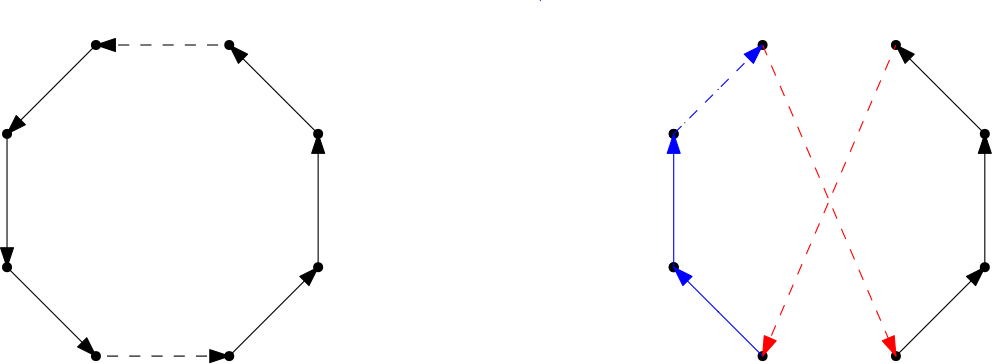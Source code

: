<?xml version="1.0"?>
<!DOCTYPE ipe SYSTEM "ipe.dtd">
<ipe version="70218" creator="Ipe 7.2.28">
<info created="D:20230822142102" modified="D:20230822142149"/>
<ipestyle name="basic">
<symbol name="arrow/arc(spx)">
<path stroke="sym-stroke" fill="sym-stroke" pen="sym-pen">
0 0 m
-1 0.333 l
-1 -0.333 l
h
</path>
</symbol>
<symbol name="arrow/farc(spx)">
<path stroke="sym-stroke" fill="white" pen="sym-pen">
0 0 m
-1 0.333 l
-1 -0.333 l
h
</path>
</symbol>
<symbol name="arrow/ptarc(spx)">
<path stroke="sym-stroke" fill="sym-stroke" pen="sym-pen">
0 0 m
-1 0.333 l
-0.8 0 l
-1 -0.333 l
h
</path>
</symbol>
<symbol name="arrow/fptarc(spx)">
<path stroke="sym-stroke" fill="white" pen="sym-pen">
0 0 m
-1 0.333 l
-0.8 0 l
-1 -0.333 l
h
</path>
</symbol>
<symbol name="mark/circle(sx)" transformations="translations">
<path fill="sym-stroke">
0.6 0 0 0.6 0 0 e
0.4 0 0 0.4 0 0 e
</path>
</symbol>
<symbol name="mark/disk(sx)" transformations="translations">
<path fill="sym-stroke">
0.6 0 0 0.6 0 0 e
</path>
</symbol>
<symbol name="mark/fdisk(sfx)" transformations="translations">
<group>
<path fill="sym-fill">
0.5 0 0 0.5 0 0 e
</path>
<path fill="sym-stroke" fillrule="eofill">
0.6 0 0 0.6 0 0 e
0.4 0 0 0.4 0 0 e
</path>
</group>
</symbol>
<symbol name="mark/box(sx)" transformations="translations">
<path fill="sym-stroke" fillrule="eofill">
-0.6 -0.6 m
0.6 -0.6 l
0.6 0.6 l
-0.6 0.6 l
h
-0.4 -0.4 m
0.4 -0.4 l
0.4 0.4 l
-0.4 0.4 l
h
</path>
</symbol>
<symbol name="mark/square(sx)" transformations="translations">
<path fill="sym-stroke">
-0.6 -0.6 m
0.6 -0.6 l
0.6 0.6 l
-0.6 0.6 l
h
</path>
</symbol>
<symbol name="mark/fsquare(sfx)" transformations="translations">
<group>
<path fill="sym-fill">
-0.5 -0.5 m
0.5 -0.5 l
0.5 0.5 l
-0.5 0.5 l
h
</path>
<path fill="sym-stroke" fillrule="eofill">
-0.6 -0.6 m
0.6 -0.6 l
0.6 0.6 l
-0.6 0.6 l
h
-0.4 -0.4 m
0.4 -0.4 l
0.4 0.4 l
-0.4 0.4 l
h
</path>
</group>
</symbol>
<symbol name="mark/cross(sx)" transformations="translations">
<group>
<path fill="sym-stroke">
-0.43 -0.57 m
0.57 0.43 l
0.43 0.57 l
-0.57 -0.43 l
h
</path>
<path fill="sym-stroke">
-0.43 0.57 m
0.57 -0.43 l
0.43 -0.57 l
-0.57 0.43 l
h
</path>
</group>
</symbol>
<symbol name="arrow/fnormal(spx)">
<path stroke="sym-stroke" fill="white" pen="sym-pen">
0 0 m
-1 0.333 l
-1 -0.333 l
h
</path>
</symbol>
<symbol name="arrow/pointed(spx)">
<path stroke="sym-stroke" fill="sym-stroke" pen="sym-pen">
0 0 m
-1 0.333 l
-0.8 0 l
-1 -0.333 l
h
</path>
</symbol>
<symbol name="arrow/fpointed(spx)">
<path stroke="sym-stroke" fill="white" pen="sym-pen">
0 0 m
-1 0.333 l
-0.8 0 l
-1 -0.333 l
h
</path>
</symbol>
<symbol name="arrow/linear(spx)">
<path stroke="sym-stroke" pen="sym-pen">
-1 0.333 m
0 0 l
-1 -0.333 l
</path>
</symbol>
<symbol name="arrow/fdouble(spx)">
<path stroke="sym-stroke" fill="white" pen="sym-pen">
0 0 m
-1 0.333 l
-1 -0.333 l
h
-1 0 m
-2 0.333 l
-2 -0.333 l
h
</path>
</symbol>
<symbol name="arrow/double(spx)">
<path stroke="sym-stroke" fill="sym-stroke" pen="sym-pen">
0 0 m
-1 0.333 l
-1 -0.333 l
h
-1 0 m
-2 0.333 l
-2 -0.333 l
h
</path>
</symbol>
<symbol name="arrow/mid-normal(spx)">
<path stroke="sym-stroke" fill="sym-stroke" pen="sym-pen">
0.5 0 m
-0.5 0.333 l
-0.5 -0.333 l
h
</path>
</symbol>
<symbol name="arrow/mid-fnormal(spx)">
<path stroke="sym-stroke" fill="white" pen="sym-pen">
0.5 0 m
-0.5 0.333 l
-0.5 -0.333 l
h
</path>
</symbol>
<symbol name="arrow/mid-pointed(spx)">
<path stroke="sym-stroke" fill="sym-stroke" pen="sym-pen">
0.5 0 m
-0.5 0.333 l
-0.3 0 l
-0.5 -0.333 l
h
</path>
</symbol>
<symbol name="arrow/mid-fpointed(spx)">
<path stroke="sym-stroke" fill="white" pen="sym-pen">
0.5 0 m
-0.5 0.333 l
-0.3 0 l
-0.5 -0.333 l
h
</path>
</symbol>
<symbol name="arrow/mid-double(spx)">
<path stroke="sym-stroke" fill="sym-stroke" pen="sym-pen">
1 0 m
0 0.333 l
0 -0.333 l
h
0 0 m
-1 0.333 l
-1 -0.333 l
h
</path>
</symbol>
<symbol name="arrow/mid-fdouble(spx)">
<path stroke="sym-stroke" fill="white" pen="sym-pen">
1 0 m
0 0.333 l
0 -0.333 l
h
0 0 m
-1 0.333 l
-1 -0.333 l
h
</path>
</symbol>
<anglesize name="22.5 deg" value="22.5"/>
<anglesize name="30 deg" value="30"/>
<anglesize name="45 deg" value="45"/>
<anglesize name="60 deg" value="60"/>
<anglesize name="90 deg" value="90"/>
<arrowsize name="large" value="10"/>
<arrowsize name="small" value="5"/>
<arrowsize name="tiny" value="3"/>
<color name="blue" value="0 0 1"/>
<color name="brown" value="0.647 0.165 0.165"/>
<color name="darkblue" value="0 0 0.545"/>
<color name="darkcyan" value="0 0.545 0.545"/>
<color name="darkgray" value="0.663"/>
<color name="darkgreen" value="0 0.392 0"/>
<color name="darkmagenta" value="0.545 0 0.545"/>
<color name="darkorange" value="1 0.549 0"/>
<color name="darkred" value="0.545 0 0"/>
<color name="gold" value="1 0.843 0"/>
<color name="gray" value="0.745"/>
<color name="green" value="0 1 0"/>
<color name="lightblue" value="0.678 0.847 0.902"/>
<color name="lightcyan" value="0.878 1 1"/>
<color name="lightgray" value="0.827"/>
<color name="lightgreen" value="0.565 0.933 0.565"/>
<color name="lightyellow" value="1 1 0.878"/>
<color name="navy" value="0 0 0.502"/>
<color name="orange" value="1 0.647 0"/>
<color name="pink" value="1 0.753 0.796"/>
<color name="purple" value="0.627 0.125 0.941"/>
<color name="red" value="1 0 0"/>
<color name="seagreen" value="0.18 0.545 0.341"/>
<color name="turquoise" value="0.251 0.878 0.816"/>
<color name="violet" value="0.933 0.51 0.933"/>
<color name="yellow" value="1 1 0"/>
<dashstyle name="dash dot dotted" value="[4 2 1 2 1 2] 0"/>
<dashstyle name="dash dotted" value="[4 2 1 2] 0"/>
<dashstyle name="dashed" value="[4] 0"/>
<dashstyle name="dotted" value="[1 3] 0"/>
<gridsize name="10 pts (~3.5 mm)" value="10"/>
<gridsize name="14 pts (~5 mm)" value="14"/>
<gridsize name="16 pts (~6 mm)" value="16"/>
<gridsize name="20 pts (~7 mm)" value="20"/>
<gridsize name="28 pts (~10 mm)" value="28"/>
<gridsize name="32 pts (~12 mm)" value="32"/>
<gridsize name="4 pts" value="4"/>
<gridsize name="56 pts (~20 mm)" value="56"/>
<gridsize name="8 pts (~3 mm)" value="8"/>
<opacity name="10%" value="0.1"/>
<opacity name="30%" value="0.3"/>
<opacity name="50%" value="0.5"/>
<opacity name="75%" value="0.75"/>
<pen name="fat" value="1.2"/>
<pen name="heavier" value="0.8"/>
<pen name="ultrafat" value="2"/>
<symbolsize name="large" value="5"/>
<symbolsize name="small" value="2"/>
<symbolsize name="tiny" value="1.1"/>
<textsize name="Huge" value="\Huge"/>
<textsize name="LARGE" value="\LARGE"/>
<textsize name="Large" value="\Large"/>
<textsize name="footnote" value="\footnotesize"/>
<textsize name="huge" value="\huge"/>
<textsize name="large" value="\large"/>
<textsize name="script" value="\scriptsize"/>
<textsize name="small" value="\small"/>
<textsize name="tiny" value="\tiny"/>
<textstyle name="center" begin="\begin{center}" end="\end{center}"/>
<textstyle name="item" begin="\begin{itemize}\item{}" end="\end{itemize}"/>
<textstyle name="itemize" begin="\begin{itemize}" end="\end{itemize}"/>
<tiling name="falling" angle="-60" step="4" width="1"/>
<tiling name="rising" angle="30" step="4" width="1"/>
</ipestyle>
<page>
<layer name="alpha"/>
<view layers="alpha" active="alpha"/>
<use layer="alpha" name="mark/disk(sx)" pos="16 592" size="normal" stroke="black"/>
<use name="mark/disk(sx)" pos="16 544" size="normal" stroke="black"/>
<use name="mark/disk(sx)" pos="48 512" size="normal" stroke="black"/>
<use name="mark/disk(sx)" pos="96 512" size="normal" stroke="black"/>
<use name="mark/disk(sx)" pos="96 624" size="normal" stroke="black"/>
<use name="mark/disk(sx)" pos="128 592" size="normal" stroke="black"/>
<use name="mark/disk(sx)" pos="128 544" size="normal" stroke="black"/>
<use name="mark/disk(sx)" pos="48 624" size="normal" stroke="black"/>
<path stroke="black" dash="dashed" pen="0.4" rarrow="normal/normal">
48 624 m
96 624 l
96 624 l
</path>
<path stroke="black" pen="0.4" rarrow="normal/normal">
96 624 m
128 592 l
128 592 l
</path>
<path stroke="black" pen="0.4" cap="1">
16 592 m
16 592 l
</path>
<path stroke="black" pen="0.4" cap="1">
20 596 m
20 596 l
</path>
<path stroke="black" pen="0.4" rarrow="normal/normal">
16 592 m
48 624 l
48 624 l
</path>
<path stroke="black" pen="0.4" rarrow="normal/normal">
16 544 m
16 592 l
16 560 l
</path>
<path stroke="black" pen="0.4" rarrow="normal/normal">
48 512 m
16 544 l
16 544 l
</path>
<path stroke="black" dash="dashed" pen="0.4" rarrow="normal/normal">
96 512 m
48 512 l
48 512 l
</path>
<path stroke="black" pen="0.4" rarrow="normal/normal">
128 544 m
96 512 l
104 520 l
104 520 l
</path>
<path stroke="black" pen="0.4" rarrow="normal/normal">
128 592 m
128 544 l
128 544 l
</path>
<use matrix="1 0 0 1 240 0" name="mark/disk(sx)" pos="48 512" size="normal" stroke="black"/>
<use matrix="1 0 0 1 240 0" name="mark/disk(sx)" pos="96 512" size="normal" stroke="black"/>
<use matrix="1 0 0 1 240 0" name="mark/disk(sx)" pos="96 624" size="normal" stroke="black"/>
<use matrix="1 0 0 1 240 0" name="mark/disk(sx)" pos="128 592" size="normal" stroke="black"/>
<use matrix="1 0 0 1 240 0" name="mark/disk(sx)" pos="128 544" size="normal" stroke="black"/>
<path matrix="1 0 0 1 240 0" stroke="black" pen="0.4" rarrow="normal/normal">
96 624 m
128 592 l
128 592 l
</path>
<path matrix="1 0 0 1 240 0" stroke="black" pen="0.4" cap="1">
16 592 m
16 592 l
</path>
<path matrix="1 0 0 1 240 0" stroke="black" pen="0.4" cap="1">
20 596 m
20 596 l
</path>
<path matrix="1 0 0 1 240 0" stroke="black" pen="0.4" rarrow="normal/normal">
128 544 m
96 512 l
104 520 l
104 520 l
</path>
<path matrix="1 0 0 1 240 0" stroke="black" pen="0.4" rarrow="normal/normal">
128 592 m
128 544 l
128 544 l
</path>
<path stroke="red" fill="black" dash="dashed" pen="0.4" rarrow="normal/normal">
288 512 m
336 624 l
336 624 l
</path>
<path stroke="lightcyan" cap="1">
272 528 m
272 528 l
</path>
<path stroke="blue" cap="1">
272 528 m
272 528 l
</path>
<path stroke="blue" cap="1">
272 528 m
272 528 l
</path>
<use matrix="1 0 0 1 240 0" name="mark/disk(sx)" pos="48 624" size="small" stroke="black"/>
<use name="mark/disk(sx)" pos="256 592" size="3" stroke="blue"/>
<use name="mark/disk(sx)" pos="256 544" size="3" stroke="black"/>
<use name="mark/disk(sx)" pos="256 592" size="3" stroke="black"/>
<use name="mark/disk(sx)" pos="288 624" size="3" stroke="black"/>
<use name="mark/disk(sx)" pos="256 544" size="3" stroke="black"/>
<path stroke="blue" fill="blue" rarrow="normal/normal" opacity="10%" stroke-opacity="opaque">
256 544 m
288 512 l
288 512 l
</path>
<path stroke="blue" fill="blue" rarrow="normal/normal" opacity="10%" stroke-opacity="opaque">
256 592 m
256 544 l
256 544 l
</path>
<path stroke="blue" fill="blue" opacity="10%" stroke-opacity="opaque">
304 608 m
304 608 l
304 608 l
</path>
<path stroke="red" fill="blue" dash="dashed" arrow="normal/normal" opacity="10%" stroke-opacity="opaque">
288 624 m
336 512 l
</path>
<path stroke="red" fill="blue" dash="dashed" cap="1">
272 608 m
272 608 l
</path>
<path stroke="blue" fill="blue" dash="dashed" arrow="normal/normal">
256 592 m
288 624 l
</path>
<path stroke="blue" fill="blue" dash="dashed" cap="1">
208 640 m
208 640 l
</path>
<path stroke="blue" fill="blue" dash="dashed" cap="1">
272 608 m
272 608 l
</path>
</page>
</ipe>
